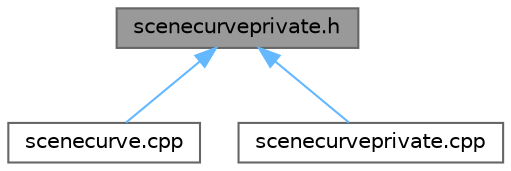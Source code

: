 digraph "scenecurveprivate.h"
{
 // LATEX_PDF_SIZE
  bgcolor="transparent";
  edge [fontname=Helvetica,fontsize=10,labelfontname=Helvetica,labelfontsize=10];
  node [fontname=Helvetica,fontsize=10,shape=box,height=0.2,width=0.4];
  Node1 [label="scenecurveprivate.h",height=0.2,width=0.4,color="gray40", fillcolor="grey60", style="filled", fontcolor="black",tooltip=" "];
  Node1 -> Node2 [dir="back",color="steelblue1",style="solid"];
  Node2 [label="scenecurve.cpp",height=0.2,width=0.4,color="grey40", fillcolor="white", style="filled",URL="$scenecurve_8cpp.html",tooltip=" "];
  Node1 -> Node3 [dir="back",color="steelblue1",style="solid"];
  Node3 [label="scenecurveprivate.cpp",height=0.2,width=0.4,color="grey40", fillcolor="white", style="filled",URL="$scenecurveprivate_8cpp.html",tooltip=" "];
}
